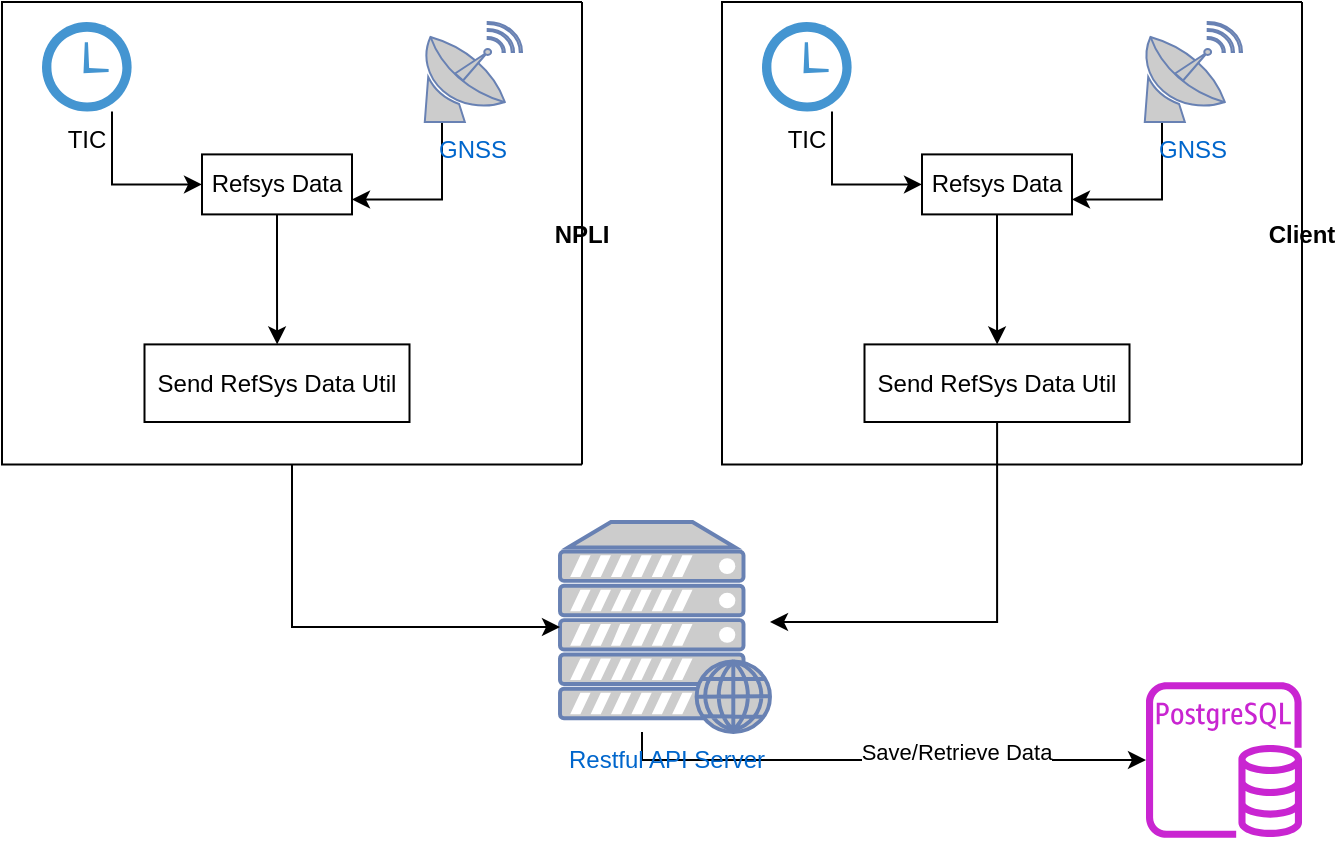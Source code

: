 <mxfile version="22.0.4" type="github">
  <diagram name="Page-1" id="6f6-rWWsNm-6pzQ9wwHi">
    <mxGraphModel dx="806" dy="459" grid="1" gridSize="10" guides="1" tooltips="1" connect="1" arrows="1" fold="1" page="1" pageScale="1" pageWidth="827" pageHeight="1169" math="0" shadow="0">
      <root>
        <mxCell id="0" />
        <mxCell id="1" parent="0" />
        <mxCell id="6lrkJMeUSA5-O_FbXI_s-7" value="NPLI" style="swimlane;startSize=0;direction=south;" vertex="1" parent="1">
          <mxGeometry x="30" y="20" width="290" height="231.2" as="geometry">
            <mxRectangle x="400" y="40" width="50" height="40" as="alternateBounds" />
          </mxGeometry>
        </mxCell>
        <mxCell id="6lrkJMeUSA5-O_FbXI_s-20" style="edgeStyle=orthogonalEdgeStyle;rounded=0;orthogonalLoop=1;jettySize=auto;html=1;entryX=1;entryY=0.75;entryDx=0;entryDy=0;" edge="1" parent="6lrkJMeUSA5-O_FbXI_s-7" source="6lrkJMeUSA5-O_FbXI_s-2" target="6lrkJMeUSA5-O_FbXI_s-3">
          <mxGeometry relative="1" as="geometry">
            <Array as="points">
              <mxPoint x="220" y="99" />
            </Array>
          </mxGeometry>
        </mxCell>
        <mxCell id="6lrkJMeUSA5-O_FbXI_s-2" value="GNSS" style="fontColor=#0066CC;verticalAlign=top;verticalLabelPosition=bottom;labelPosition=center;align=center;html=1;outlineConnect=0;fillColor=#CCCCCC;strokeColor=#6881B3;gradientColor=none;gradientDirection=north;strokeWidth=2;shape=mxgraph.networks.satellite_dish;" vertex="1" parent="6lrkJMeUSA5-O_FbXI_s-7">
          <mxGeometry x="210" y="10" width="50" height="50" as="geometry" />
        </mxCell>
        <mxCell id="6lrkJMeUSA5-O_FbXI_s-22" value="" style="edgeStyle=orthogonalEdgeStyle;rounded=0;orthogonalLoop=1;jettySize=auto;html=1;" edge="1" parent="6lrkJMeUSA5-O_FbXI_s-7" source="6lrkJMeUSA5-O_FbXI_s-3" target="6lrkJMeUSA5-O_FbXI_s-21">
          <mxGeometry relative="1" as="geometry" />
        </mxCell>
        <mxCell id="6lrkJMeUSA5-O_FbXI_s-3" value="Refsys Data" style="rounded=0;whiteSpace=wrap;html=1;" vertex="1" parent="6lrkJMeUSA5-O_FbXI_s-7">
          <mxGeometry x="100" y="76.2" width="75" height="30" as="geometry" />
        </mxCell>
        <mxCell id="6lrkJMeUSA5-O_FbXI_s-4" value="" style="edgeStyle=orthogonalEdgeStyle;rounded=0;orthogonalLoop=1;jettySize=auto;html=1;entryX=0;entryY=0.5;entryDx=0;entryDy=0;" edge="1" parent="6lrkJMeUSA5-O_FbXI_s-7" source="6lrkJMeUSA5-O_FbXI_s-1" target="6lrkJMeUSA5-O_FbXI_s-3">
          <mxGeometry relative="1" as="geometry">
            <Array as="points">
              <mxPoint x="55" y="91" />
            </Array>
          </mxGeometry>
        </mxCell>
        <mxCell id="6lrkJMeUSA5-O_FbXI_s-1" value="TIC" style="shadow=0;dashed=0;html=1;strokeColor=none;fillColor=#4495D1;labelPosition=center;verticalLabelPosition=bottom;verticalAlign=top;align=center;outlineConnect=0;shape=mxgraph.veeam.time;" vertex="1" parent="6lrkJMeUSA5-O_FbXI_s-7">
          <mxGeometry x="20" y="10" width="44.8" height="44.8" as="geometry" />
        </mxCell>
        <mxCell id="6lrkJMeUSA5-O_FbXI_s-21" value="Send RefSys Data Util" style="whiteSpace=wrap;html=1;rounded=0;" vertex="1" parent="6lrkJMeUSA5-O_FbXI_s-7">
          <mxGeometry x="71.25" y="171.2" width="132.5" height="38.8" as="geometry" />
        </mxCell>
        <mxCell id="6lrkJMeUSA5-O_FbXI_s-23" value="Client" style="swimlane;startSize=0;direction=south;" vertex="1" parent="1">
          <mxGeometry x="390" y="20" width="290" height="231.2" as="geometry">
            <mxRectangle x="400" y="40" width="50" height="40" as="alternateBounds" />
          </mxGeometry>
        </mxCell>
        <mxCell id="6lrkJMeUSA5-O_FbXI_s-24" style="edgeStyle=orthogonalEdgeStyle;rounded=0;orthogonalLoop=1;jettySize=auto;html=1;entryX=1;entryY=0.75;entryDx=0;entryDy=0;" edge="1" parent="6lrkJMeUSA5-O_FbXI_s-23" source="6lrkJMeUSA5-O_FbXI_s-25" target="6lrkJMeUSA5-O_FbXI_s-27">
          <mxGeometry relative="1" as="geometry">
            <Array as="points">
              <mxPoint x="220" y="99" />
            </Array>
          </mxGeometry>
        </mxCell>
        <mxCell id="6lrkJMeUSA5-O_FbXI_s-25" value="GNSS" style="fontColor=#0066CC;verticalAlign=top;verticalLabelPosition=bottom;labelPosition=center;align=center;html=1;outlineConnect=0;fillColor=#CCCCCC;strokeColor=#6881B3;gradientColor=none;gradientDirection=north;strokeWidth=2;shape=mxgraph.networks.satellite_dish;" vertex="1" parent="6lrkJMeUSA5-O_FbXI_s-23">
          <mxGeometry x="210" y="10" width="50" height="50" as="geometry" />
        </mxCell>
        <mxCell id="6lrkJMeUSA5-O_FbXI_s-26" value="" style="edgeStyle=orthogonalEdgeStyle;rounded=0;orthogonalLoop=1;jettySize=auto;html=1;" edge="1" parent="6lrkJMeUSA5-O_FbXI_s-23" source="6lrkJMeUSA5-O_FbXI_s-27" target="6lrkJMeUSA5-O_FbXI_s-30">
          <mxGeometry relative="1" as="geometry" />
        </mxCell>
        <mxCell id="6lrkJMeUSA5-O_FbXI_s-27" value="Refsys Data" style="rounded=0;whiteSpace=wrap;html=1;" vertex="1" parent="6lrkJMeUSA5-O_FbXI_s-23">
          <mxGeometry x="100" y="76.2" width="75" height="30" as="geometry" />
        </mxCell>
        <mxCell id="6lrkJMeUSA5-O_FbXI_s-28" value="" style="edgeStyle=orthogonalEdgeStyle;rounded=0;orthogonalLoop=1;jettySize=auto;html=1;entryX=0;entryY=0.5;entryDx=0;entryDy=0;" edge="1" parent="6lrkJMeUSA5-O_FbXI_s-23" source="6lrkJMeUSA5-O_FbXI_s-29" target="6lrkJMeUSA5-O_FbXI_s-27">
          <mxGeometry relative="1" as="geometry">
            <Array as="points">
              <mxPoint x="55" y="91" />
            </Array>
          </mxGeometry>
        </mxCell>
        <mxCell id="6lrkJMeUSA5-O_FbXI_s-29" value="TIC" style="shadow=0;dashed=0;html=1;strokeColor=none;fillColor=#4495D1;labelPosition=center;verticalLabelPosition=bottom;verticalAlign=top;align=center;outlineConnect=0;shape=mxgraph.veeam.time;" vertex="1" parent="6lrkJMeUSA5-O_FbXI_s-23">
          <mxGeometry x="20" y="10" width="44.8" height="44.8" as="geometry" />
        </mxCell>
        <mxCell id="6lrkJMeUSA5-O_FbXI_s-30" value="Send RefSys Data Util" style="whiteSpace=wrap;html=1;rounded=0;" vertex="1" parent="6lrkJMeUSA5-O_FbXI_s-23">
          <mxGeometry x="71.25" y="171.2" width="132.5" height="38.8" as="geometry" />
        </mxCell>
        <mxCell id="6lrkJMeUSA5-O_FbXI_s-41" style="edgeStyle=orthogonalEdgeStyle;rounded=0;orthogonalLoop=1;jettySize=auto;html=1;" edge="1" parent="1" source="6lrkJMeUSA5-O_FbXI_s-35" target="6lrkJMeUSA5-O_FbXI_s-40">
          <mxGeometry relative="1" as="geometry">
            <Array as="points">
              <mxPoint x="350" y="399" />
            </Array>
          </mxGeometry>
        </mxCell>
        <mxCell id="6lrkJMeUSA5-O_FbXI_s-42" value="Save/Retrieve Data" style="edgeLabel;html=1;align=center;verticalAlign=middle;resizable=0;points=[];" vertex="1" connectable="0" parent="6lrkJMeUSA5-O_FbXI_s-41">
          <mxGeometry x="0.286" y="4" relative="1" as="geometry">
            <mxPoint as="offset" />
          </mxGeometry>
        </mxCell>
        <mxCell id="6lrkJMeUSA5-O_FbXI_s-35" value="Restful API Server" style="fontColor=#0066CC;verticalAlign=top;verticalLabelPosition=bottom;labelPosition=center;align=center;html=1;outlineConnect=0;fillColor=#CCCCCC;strokeColor=#6881B3;gradientColor=none;gradientDirection=north;strokeWidth=2;shape=mxgraph.networks.web_server;" vertex="1" parent="1">
          <mxGeometry x="309" y="280" width="105" height="105" as="geometry" />
        </mxCell>
        <mxCell id="6lrkJMeUSA5-O_FbXI_s-36" style="edgeStyle=orthogonalEdgeStyle;rounded=0;orthogonalLoop=1;jettySize=auto;html=1;entryX=0;entryY=0.5;entryDx=0;entryDy=0;entryPerimeter=0;" edge="1" parent="1" source="6lrkJMeUSA5-O_FbXI_s-7" target="6lrkJMeUSA5-O_FbXI_s-35">
          <mxGeometry relative="1" as="geometry" />
        </mxCell>
        <mxCell id="6lrkJMeUSA5-O_FbXI_s-39" style="edgeStyle=orthogonalEdgeStyle;rounded=0;orthogonalLoop=1;jettySize=auto;html=1;" edge="1" parent="1" source="6lrkJMeUSA5-O_FbXI_s-30" target="6lrkJMeUSA5-O_FbXI_s-35">
          <mxGeometry relative="1" as="geometry">
            <Array as="points">
              <mxPoint x="528" y="330" />
            </Array>
          </mxGeometry>
        </mxCell>
        <mxCell id="6lrkJMeUSA5-O_FbXI_s-40" value="" style="sketch=0;outlineConnect=0;fontColor=#232F3E;gradientColor=none;fillColor=#C925D1;strokeColor=none;dashed=0;verticalLabelPosition=bottom;verticalAlign=top;align=center;html=1;fontSize=12;fontStyle=0;aspect=fixed;pointerEvents=1;shape=mxgraph.aws4.rds_postgresql_instance;" vertex="1" parent="1">
          <mxGeometry x="602" y="360" width="78" height="78" as="geometry" />
        </mxCell>
      </root>
    </mxGraphModel>
  </diagram>
</mxfile>
